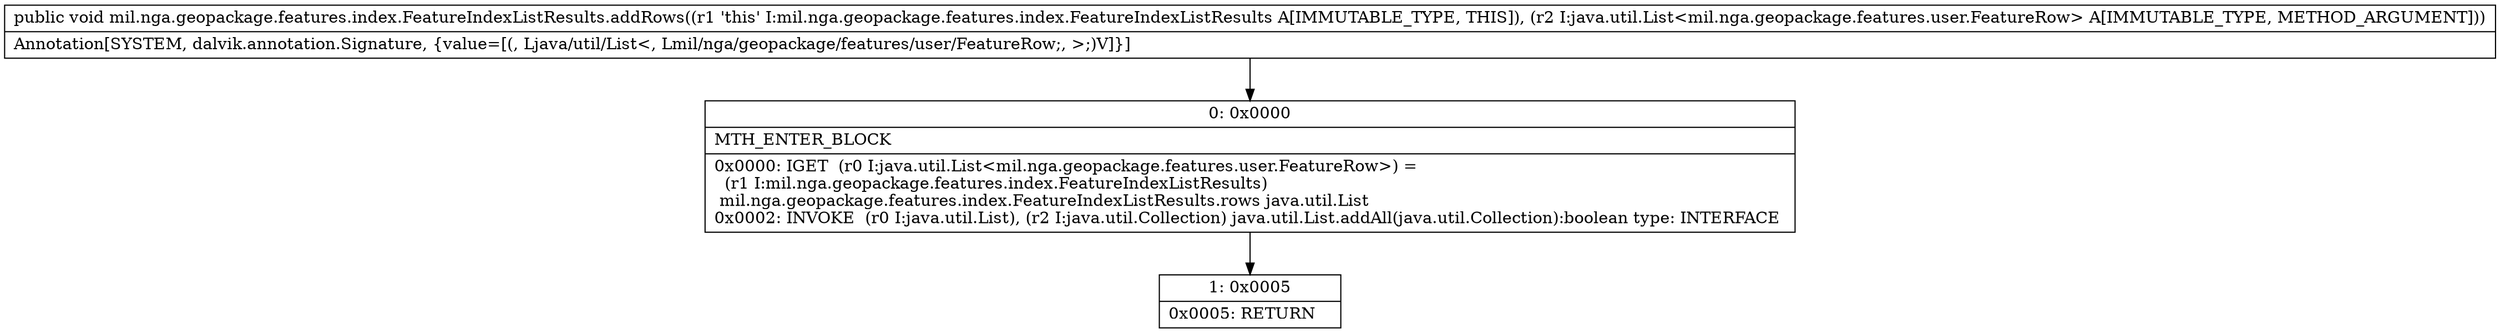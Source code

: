 digraph "CFG formil.nga.geopackage.features.index.FeatureIndexListResults.addRows(Ljava\/util\/List;)V" {
Node_0 [shape=record,label="{0\:\ 0x0000|MTH_ENTER_BLOCK\l|0x0000: IGET  (r0 I:java.util.List\<mil.nga.geopackage.features.user.FeatureRow\>) = \l  (r1 I:mil.nga.geopackage.features.index.FeatureIndexListResults)\l mil.nga.geopackage.features.index.FeatureIndexListResults.rows java.util.List \l0x0002: INVOKE  (r0 I:java.util.List), (r2 I:java.util.Collection) java.util.List.addAll(java.util.Collection):boolean type: INTERFACE \l}"];
Node_1 [shape=record,label="{1\:\ 0x0005|0x0005: RETURN   \l}"];
MethodNode[shape=record,label="{public void mil.nga.geopackage.features.index.FeatureIndexListResults.addRows((r1 'this' I:mil.nga.geopackage.features.index.FeatureIndexListResults A[IMMUTABLE_TYPE, THIS]), (r2 I:java.util.List\<mil.nga.geopackage.features.user.FeatureRow\> A[IMMUTABLE_TYPE, METHOD_ARGUMENT]))  | Annotation[SYSTEM, dalvik.annotation.Signature, \{value=[(, Ljava\/util\/List\<, Lmil\/nga\/geopackage\/features\/user\/FeatureRow;, \>;)V]\}]\l}"];
MethodNode -> Node_0;
Node_0 -> Node_1;
}

